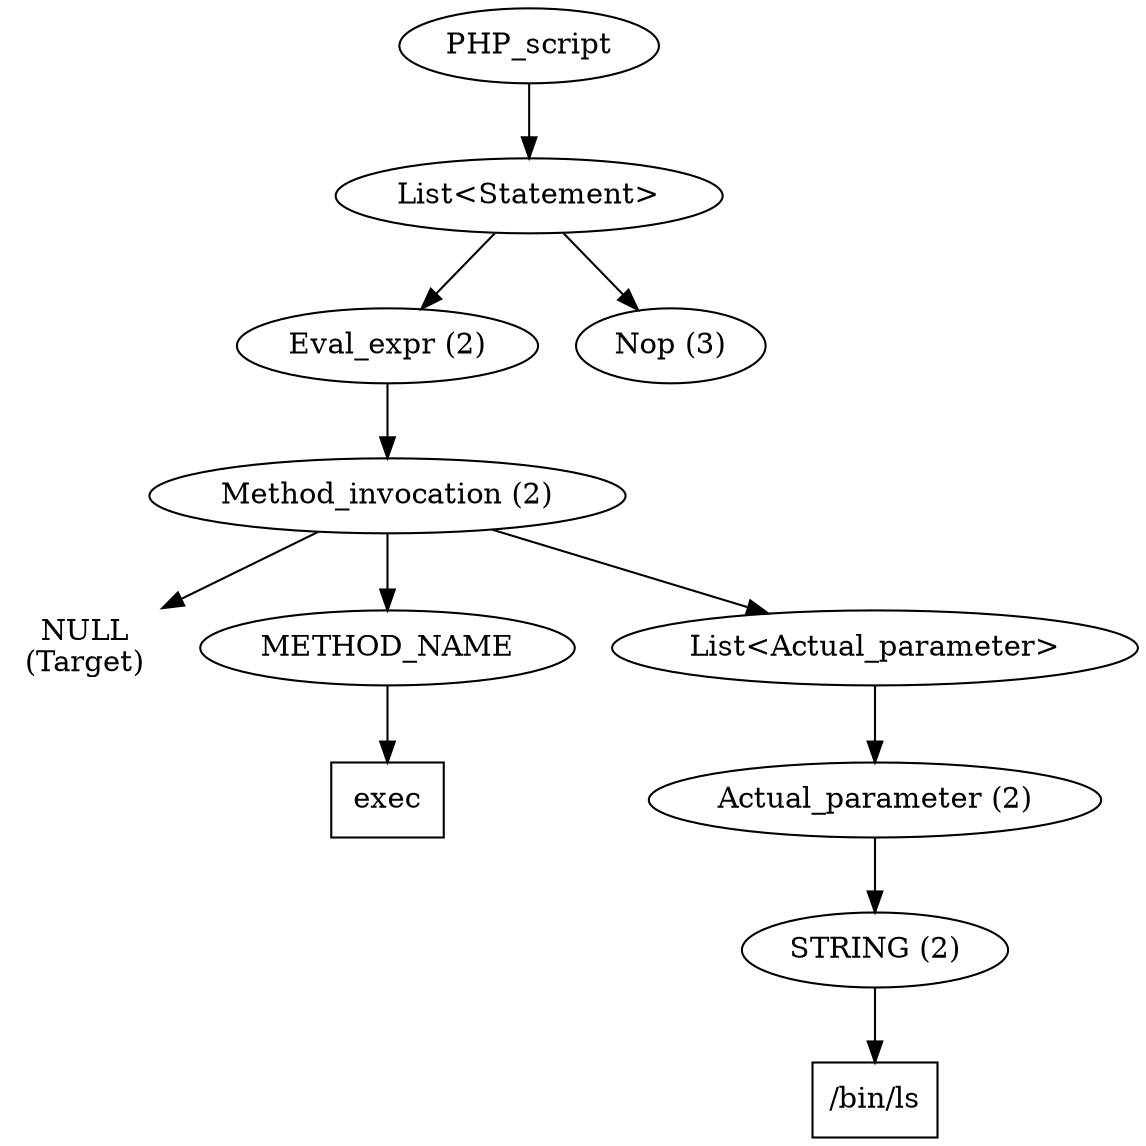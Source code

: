 /*
 * AST in dot format generated by phc -- the PHP compiler
 */

digraph AST {
ordering=out;
node_0 [label="PHP_script"];
node_1 [label="List<Statement>"];
node_0 -> node_1;
node_2 [label="Eval_expr (2)"];
node_1 -> node_2;
node_3 [label="Method_invocation (2)"];
node_2 -> node_3;
node_4 [label="NULL\n(Target)", shape=plaintext]
node_3 -> node_4;
node_5 [label="METHOD_NAME"];
node_3 -> node_5;
node_6 [label="exec", shape=box]
node_5 -> node_6;
node_7 [label="List<Actual_parameter>"];
node_3 -> node_7;
node_8 [label="Actual_parameter (2)"];
node_7 -> node_8;
node_9 [label="STRING (2)"];
node_8 -> node_9;
node_10 [label="/bin/ls", shape=box]
node_9 -> node_10;
node_11 [label="Nop (3)"];
node_1 -> node_11;
}